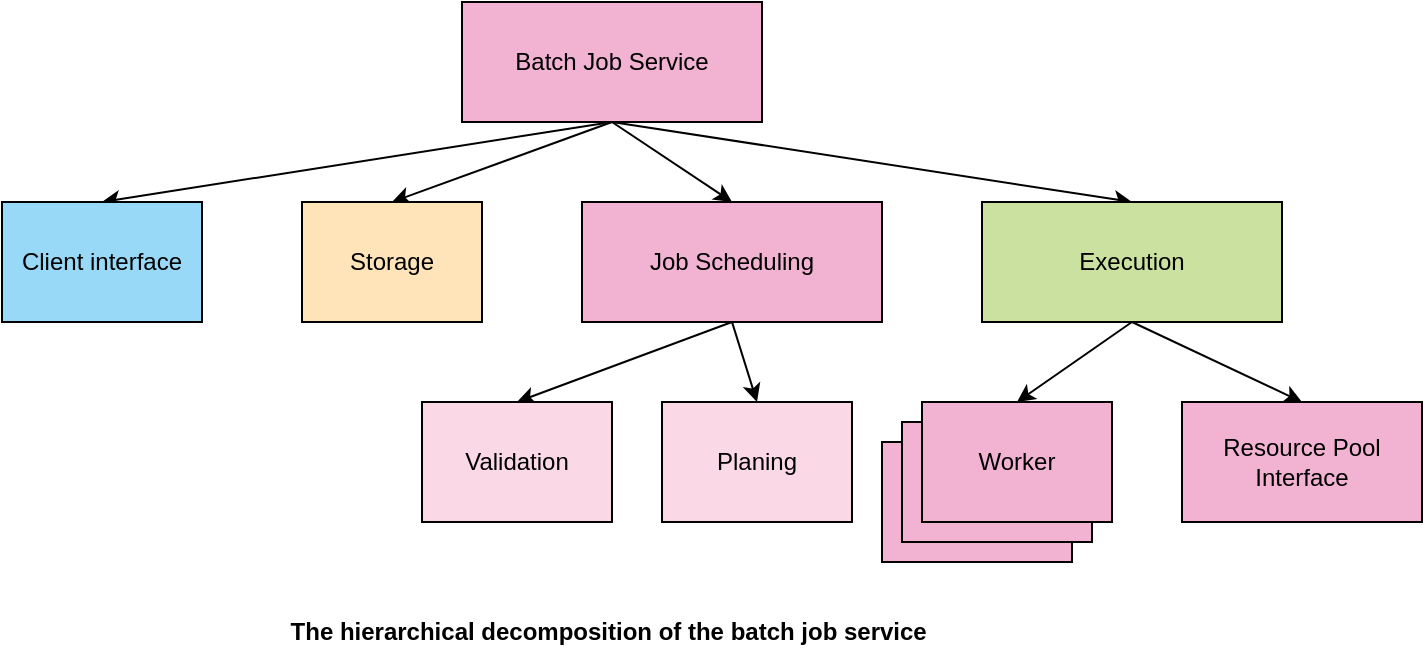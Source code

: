 <mxfile version="20.2.1" type="embed"><diagram id="-TVV-VQVzDJYzqaqjPbs" name="Page-1"><mxGraphModel dx="1746" dy="1119" grid="1" gridSize="10" guides="1" tooltips="1" connect="1" arrows="1" fold="1" page="1" pageScale="1" pageWidth="850" pageHeight="1100" math="0" shadow="0"><root><mxCell id="0"/><mxCell id="1" parent="0"/><mxCell id="7" style="rounded=0;orthogonalLoop=1;jettySize=auto;html=1;exitX=0.5;exitY=1;exitDx=0;exitDy=0;entryX=0.5;entryY=0;entryDx=0;entryDy=0;" edge="1" parent="1" source="2" target="3"><mxGeometry relative="1" as="geometry"/></mxCell><mxCell id="8" style="edgeStyle=none;rounded=0;orthogonalLoop=1;jettySize=auto;html=1;exitX=0.5;exitY=1;exitDx=0;exitDy=0;entryX=0.5;entryY=0;entryDx=0;entryDy=0;" edge="1" parent="1" source="2" target="4"><mxGeometry relative="1" as="geometry"/></mxCell><mxCell id="9" style="edgeStyle=none;rounded=0;orthogonalLoop=1;jettySize=auto;html=1;exitX=0.5;exitY=1;exitDx=0;exitDy=0;entryX=0.5;entryY=0;entryDx=0;entryDy=0;" edge="1" parent="1" source="2" target="5"><mxGeometry relative="1" as="geometry"/></mxCell><mxCell id="10" style="edgeStyle=none;rounded=0;orthogonalLoop=1;jettySize=auto;html=1;exitX=0.5;exitY=1;exitDx=0;exitDy=0;entryX=0.5;entryY=0;entryDx=0;entryDy=0;" edge="1" parent="1" source="2" target="6"><mxGeometry relative="1" as="geometry"/></mxCell><mxCell id="2" value="Batch Job Service" style="rounded=0;whiteSpace=wrap;html=1;fillColor=#f2b2d1;" vertex="1" parent="1"><mxGeometry x="320" y="180" width="150" height="60" as="geometry"/></mxCell><mxCell id="3" value="Client interface" style="rounded=0;whiteSpace=wrap;html=1;fillColor=#97D9F6;" vertex="1" parent="1"><mxGeometry x="90" y="280" width="100" height="60" as="geometry"/></mxCell><mxCell id="4" value="Storage" style="rounded=0;whiteSpace=wrap;html=1;fillColor=#FEE4B8;" vertex="1" parent="1"><mxGeometry x="240" y="280" width="90" height="60" as="geometry"/></mxCell><mxCell id="13" style="edgeStyle=none;rounded=0;orthogonalLoop=1;jettySize=auto;html=1;exitX=0.5;exitY=1;exitDx=0;exitDy=0;entryX=0.5;entryY=0;entryDx=0;entryDy=0;" edge="1" parent="1" source="5" target="11"><mxGeometry relative="1" as="geometry"/></mxCell><mxCell id="14" style="edgeStyle=none;rounded=0;orthogonalLoop=1;jettySize=auto;html=1;exitX=0.5;exitY=1;exitDx=0;exitDy=0;entryX=0.5;entryY=0;entryDx=0;entryDy=0;" edge="1" parent="1" source="5" target="12"><mxGeometry relative="1" as="geometry"/></mxCell><mxCell id="5" value="Job Scheduling" style="rounded=0;whiteSpace=wrap;html=1;fillColor=#f2b2d1;" vertex="1" parent="1"><mxGeometry x="380" y="280" width="150" height="60" as="geometry"/></mxCell><mxCell id="19" style="edgeStyle=none;rounded=0;orthogonalLoop=1;jettySize=auto;html=1;exitX=0.5;exitY=1;exitDx=0;exitDy=0;entryX=0.5;entryY=0;entryDx=0;entryDy=0;" edge="1" parent="1" source="6" target="17"><mxGeometry relative="1" as="geometry"><mxPoint x="640" y="380" as="targetPoint"/></mxGeometry></mxCell><mxCell id="21" style="edgeStyle=none;rounded=0;orthogonalLoop=1;jettySize=auto;html=1;exitX=0.5;exitY=1;exitDx=0;exitDy=0;entryX=0.5;entryY=0;entryDx=0;entryDy=0;" edge="1" parent="1" source="6" target="20"><mxGeometry relative="1" as="geometry"/></mxCell><mxCell id="6" value="Execution" style="rounded=0;whiteSpace=wrap;html=1;fillColor=#CAE19F;" vertex="1" parent="1"><mxGeometry x="580" y="280" width="150" height="60" as="geometry"/></mxCell><mxCell id="11" value="Validation" style="rounded=0;whiteSpace=wrap;html=1;fillColor=#FAD8E6;" vertex="1" parent="1"><mxGeometry x="300" y="380" width="95" height="60" as="geometry"/></mxCell><mxCell id="12" value="Planing" style="rounded=0;whiteSpace=wrap;html=1;fillColor=#FAD8E6;" vertex="1" parent="1"><mxGeometry x="420" y="380" width="95" height="60" as="geometry"/></mxCell><mxCell id="18" value="" style="group;fillColor=default;" vertex="1" connectable="0" parent="1"><mxGeometry x="530" y="380" width="115" height="80" as="geometry"/></mxCell><mxCell id="15" value="Worker" style="rounded=0;whiteSpace=wrap;html=1;fillColor=#f2b2d1;" vertex="1" parent="18"><mxGeometry y="20" width="95" height="60" as="geometry"/></mxCell><mxCell id="16" value="Worker" style="rounded=0;whiteSpace=wrap;html=1;fillColor=#f2b2d1;" vertex="1" parent="18"><mxGeometry x="10" y="10" width="95" height="60" as="geometry"/></mxCell><mxCell id="17" value="Worker" style="rounded=0;whiteSpace=wrap;html=1;fillColor=#f2b2d1;" vertex="1" parent="18"><mxGeometry x="20" width="95" height="60" as="geometry"/></mxCell><mxCell id="20" value="Resource Pool Interface" style="rounded=0;whiteSpace=wrap;html=1;fillColor=#f2b2d1;" vertex="1" parent="1"><mxGeometry x="680" y="380" width="120" height="60" as="geometry"/></mxCell><mxCell id="22" value="&lt;b&gt;The hierarchical decomposition of the batch job service&amp;nbsp;&lt;/b&gt;" style="text;html=1;strokeColor=none;fillColor=none;align=center;verticalAlign=middle;whiteSpace=wrap;rounded=0;" vertex="1" parent="1"><mxGeometry x="225" y="480" width="340" height="30" as="geometry"/></mxCell></root></mxGraphModel></diagram></mxfile>